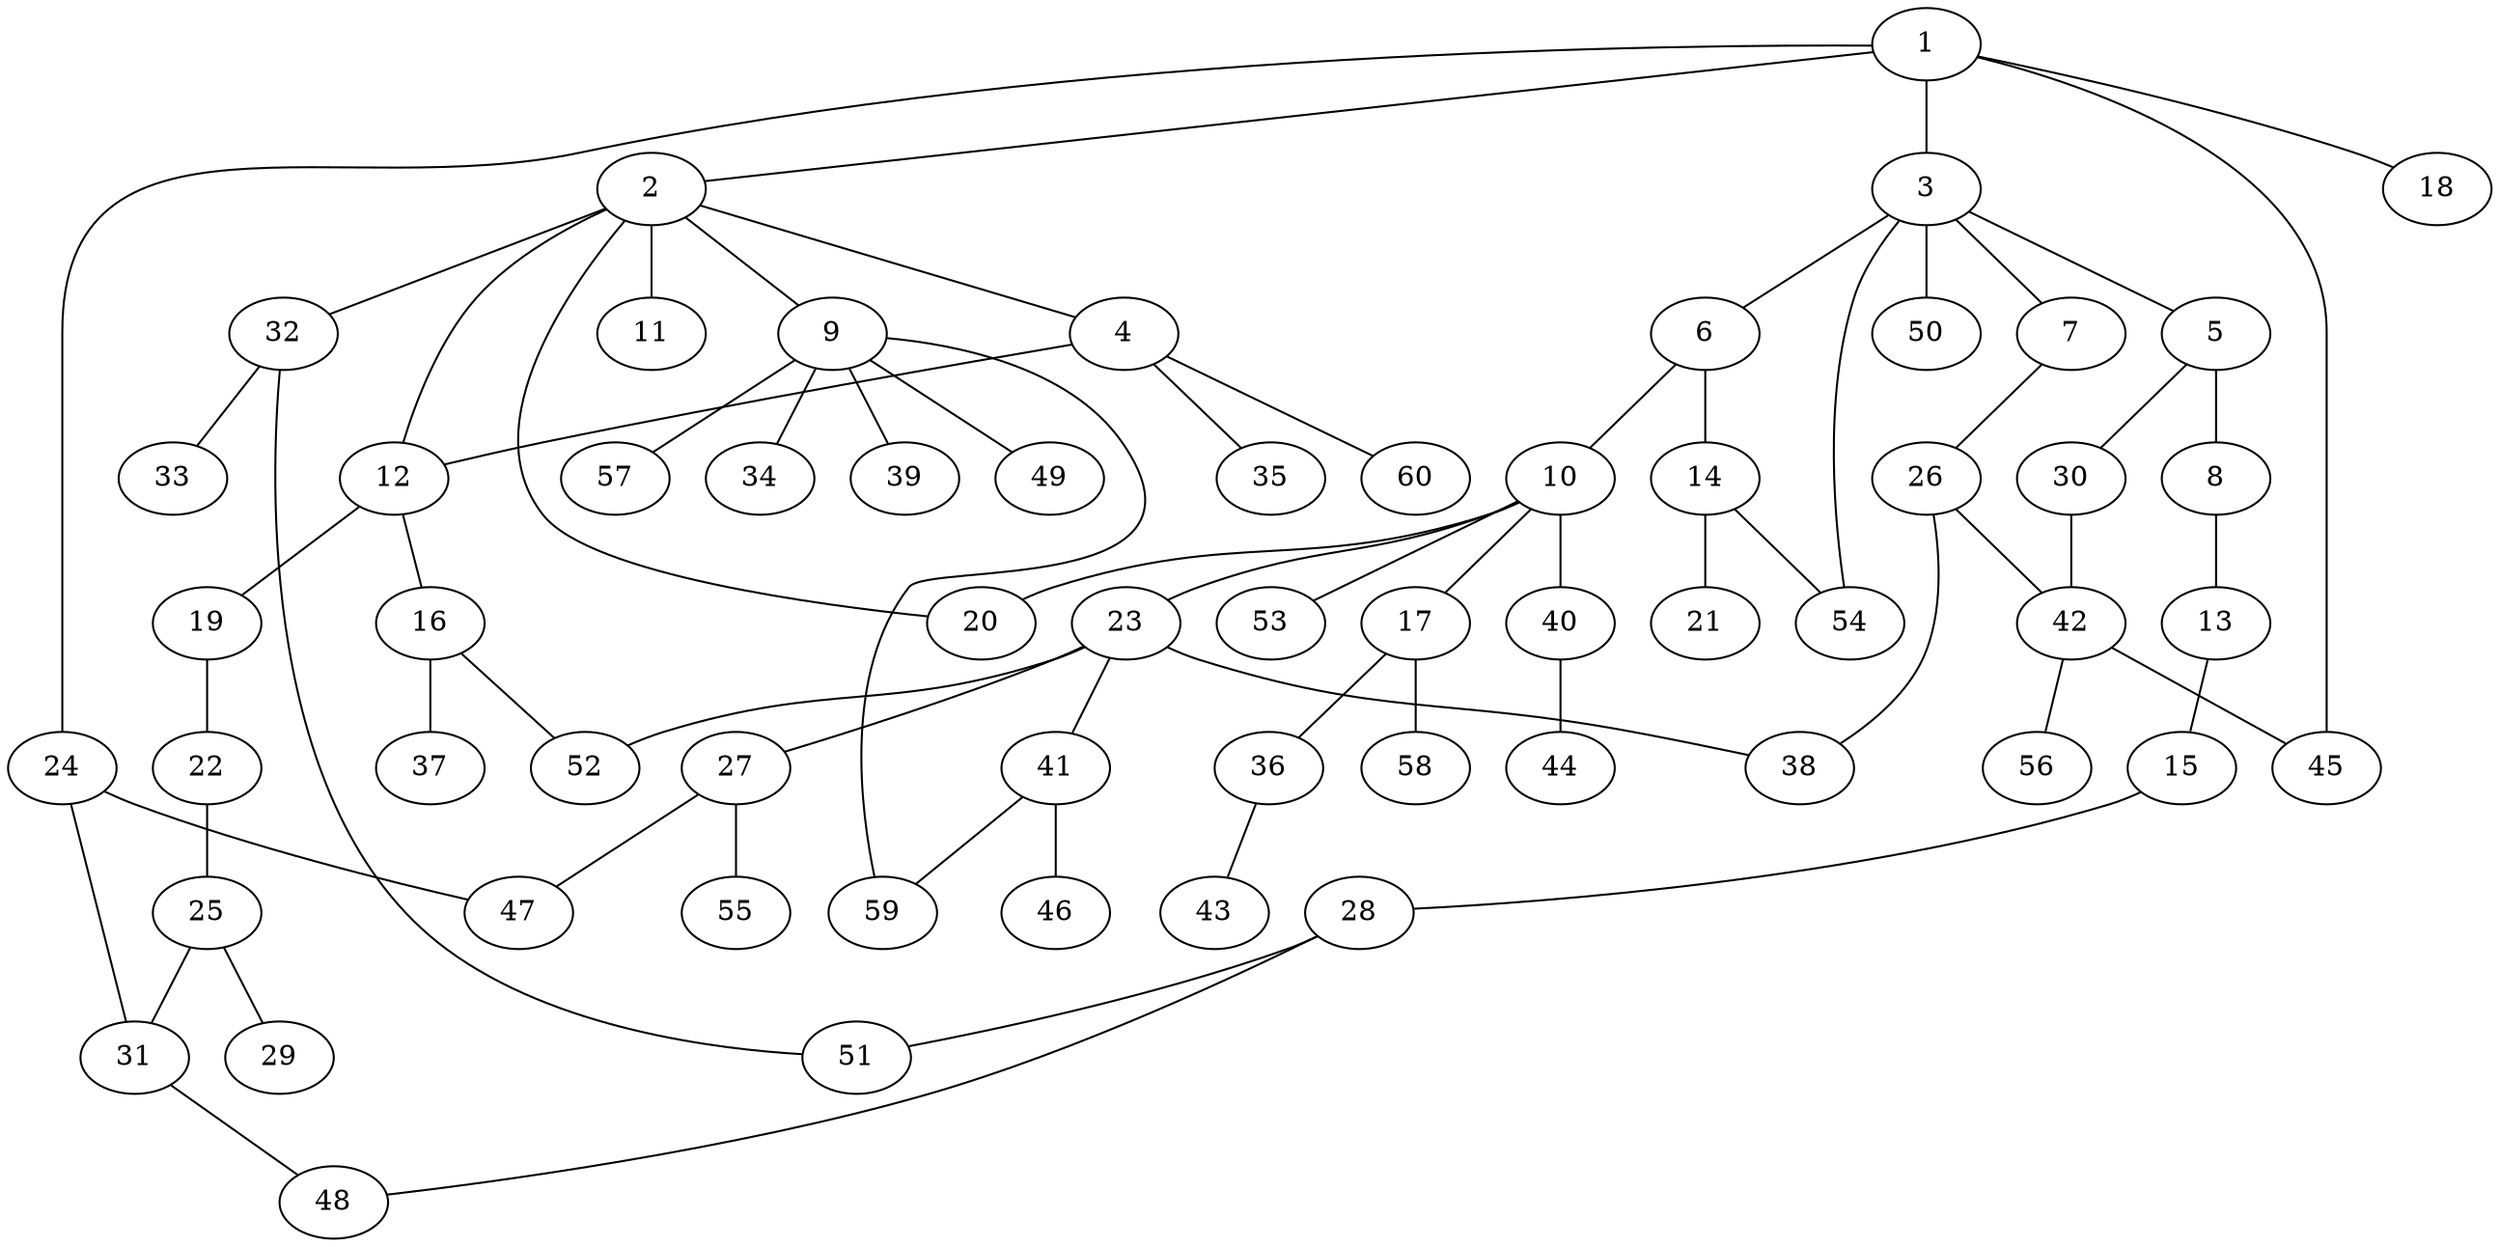 graph graphname {1--2
1--3
1--18
1--24
1--45
2--4
2--9
2--11
2--12
2--20
2--32
3--5
3--6
3--7
3--50
3--54
4--12
4--35
4--60
5--8
5--30
6--10
6--14
7--26
8--13
9--34
9--39
9--49
9--57
9--59
10--17
10--20
10--23
10--40
10--53
12--16
12--19
13--15
14--21
14--54
15--28
16--37
16--52
17--36
17--58
19--22
22--25
23--27
23--38
23--41
23--52
24--31
24--47
25--29
25--31
26--38
26--42
27--47
27--55
28--48
28--51
30--42
31--48
32--33
32--51
36--43
40--44
41--46
41--59
42--45
42--56
}